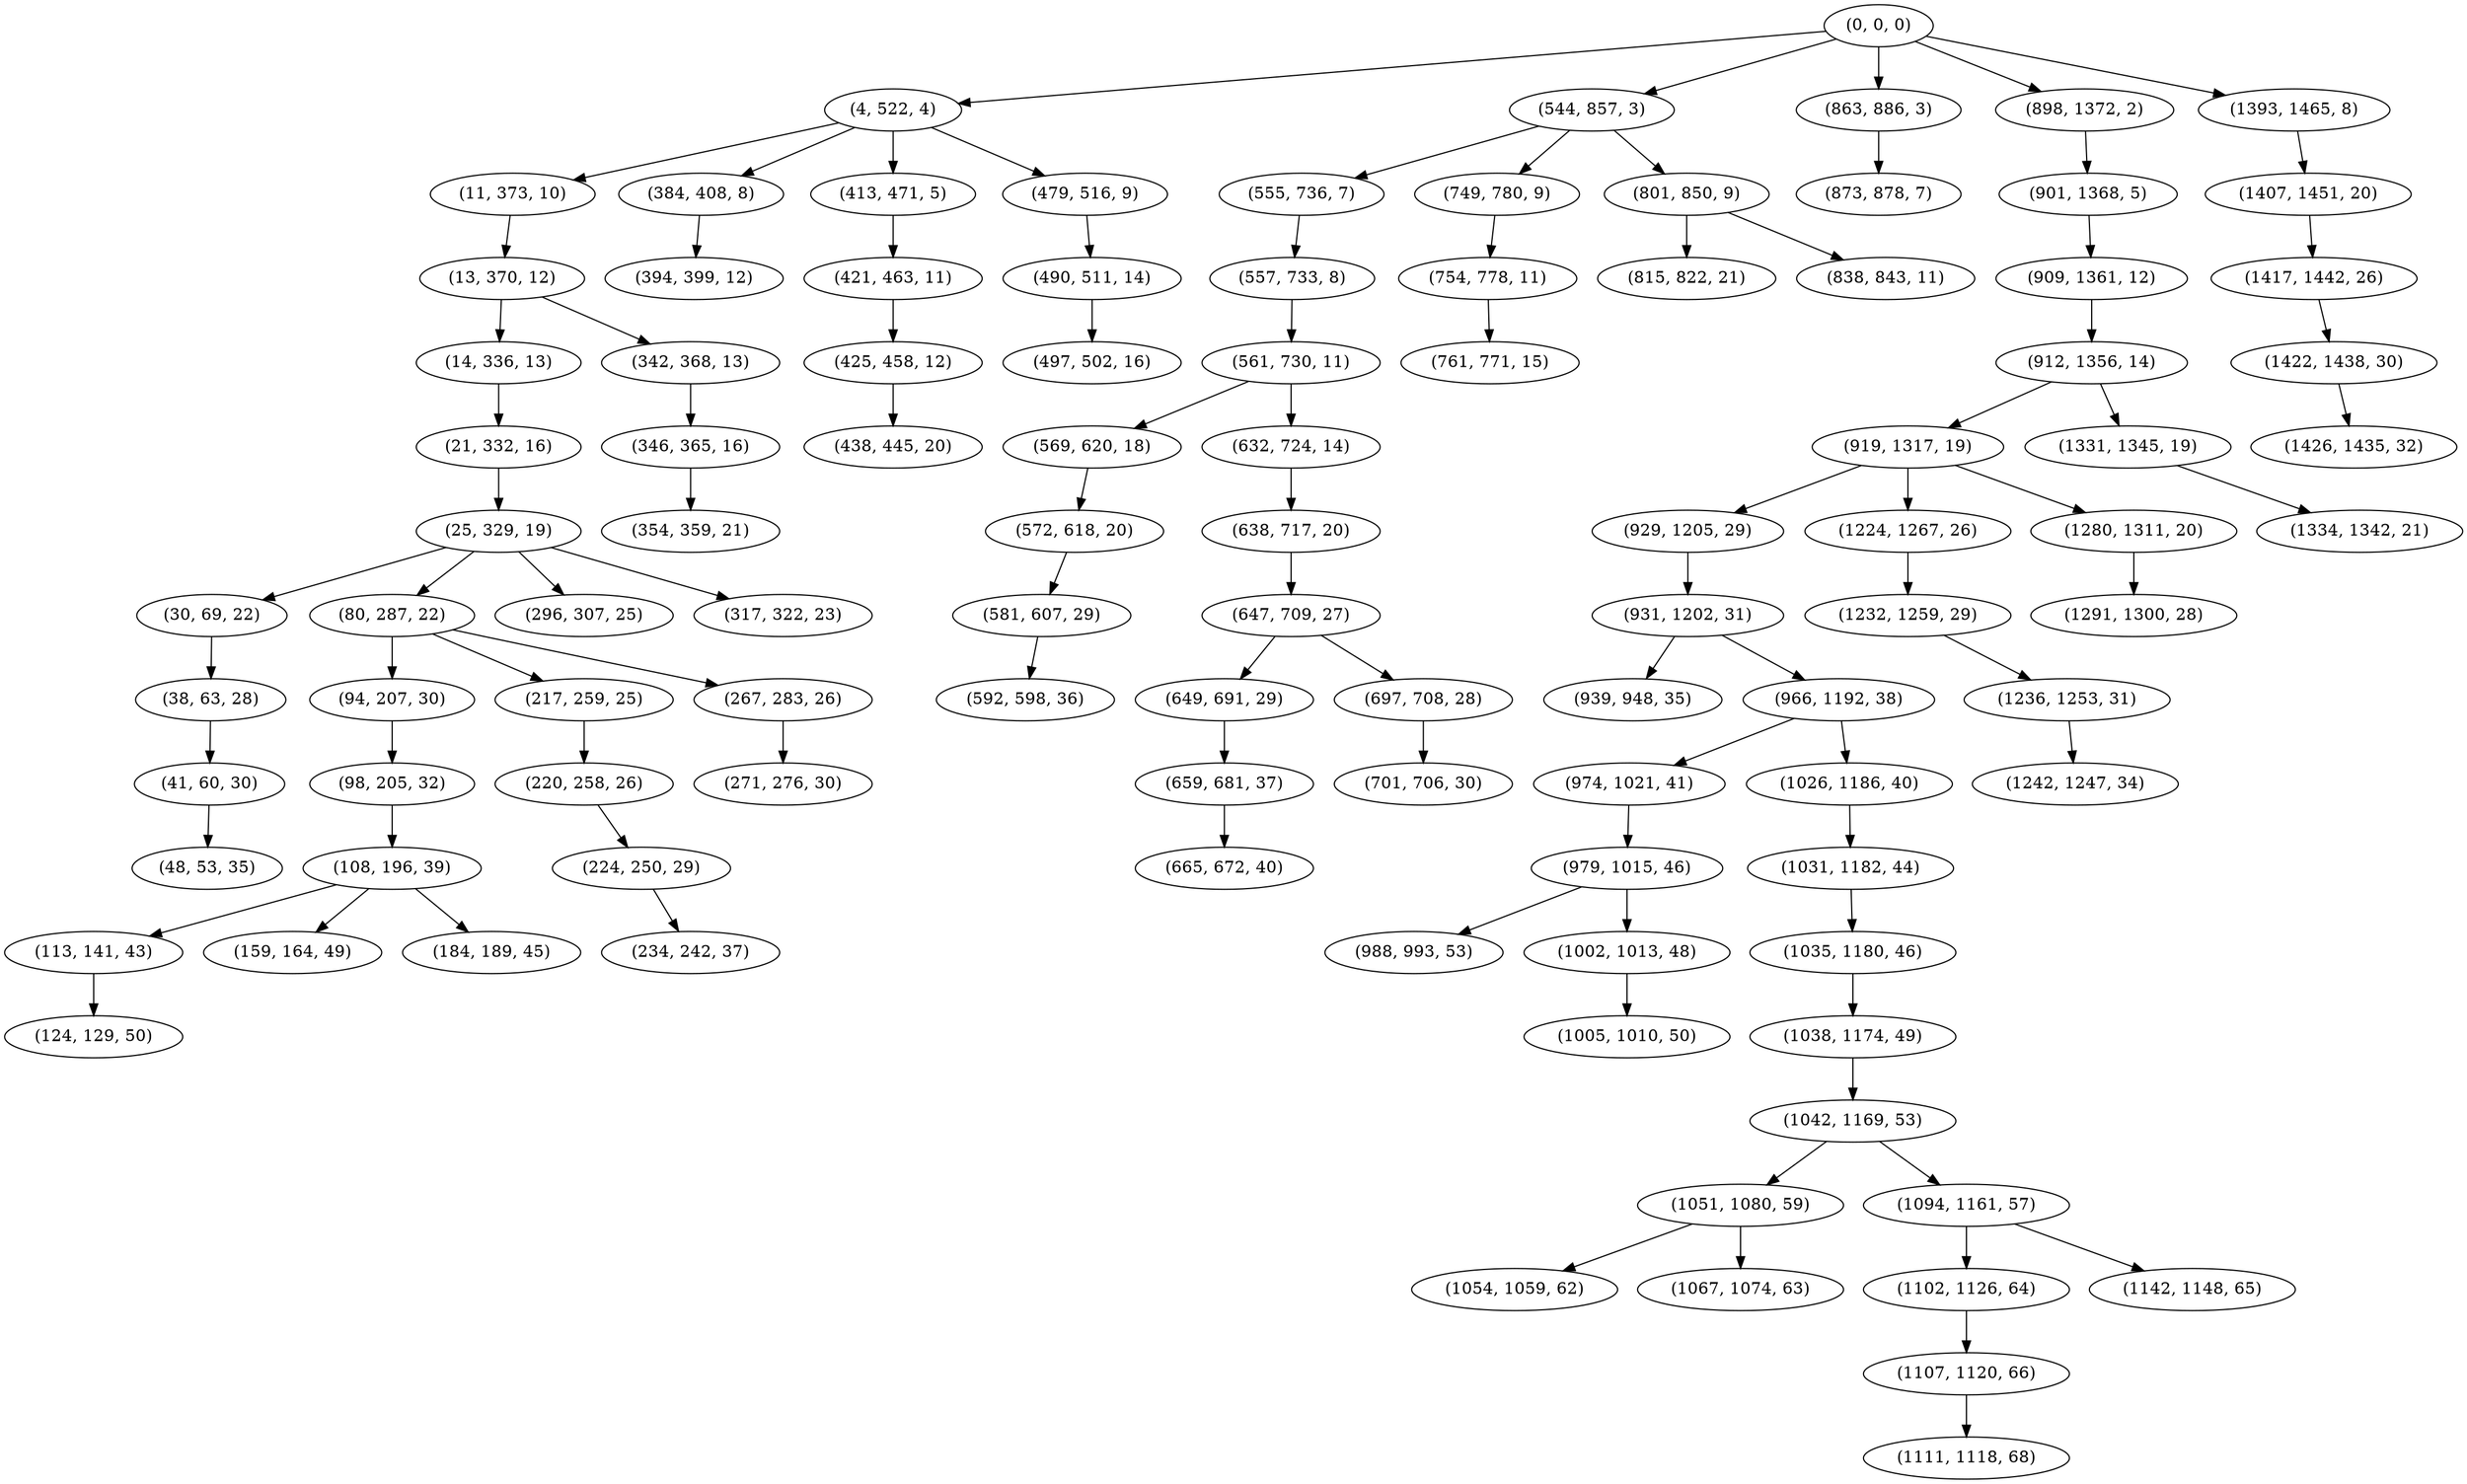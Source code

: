 digraph tree {
    "(0, 0, 0)";
    "(4, 522, 4)";
    "(11, 373, 10)";
    "(13, 370, 12)";
    "(14, 336, 13)";
    "(21, 332, 16)";
    "(25, 329, 19)";
    "(30, 69, 22)";
    "(38, 63, 28)";
    "(41, 60, 30)";
    "(48, 53, 35)";
    "(80, 287, 22)";
    "(94, 207, 30)";
    "(98, 205, 32)";
    "(108, 196, 39)";
    "(113, 141, 43)";
    "(124, 129, 50)";
    "(159, 164, 49)";
    "(184, 189, 45)";
    "(217, 259, 25)";
    "(220, 258, 26)";
    "(224, 250, 29)";
    "(234, 242, 37)";
    "(267, 283, 26)";
    "(271, 276, 30)";
    "(296, 307, 25)";
    "(317, 322, 23)";
    "(342, 368, 13)";
    "(346, 365, 16)";
    "(354, 359, 21)";
    "(384, 408, 8)";
    "(394, 399, 12)";
    "(413, 471, 5)";
    "(421, 463, 11)";
    "(425, 458, 12)";
    "(438, 445, 20)";
    "(479, 516, 9)";
    "(490, 511, 14)";
    "(497, 502, 16)";
    "(544, 857, 3)";
    "(555, 736, 7)";
    "(557, 733, 8)";
    "(561, 730, 11)";
    "(569, 620, 18)";
    "(572, 618, 20)";
    "(581, 607, 29)";
    "(592, 598, 36)";
    "(632, 724, 14)";
    "(638, 717, 20)";
    "(647, 709, 27)";
    "(649, 691, 29)";
    "(659, 681, 37)";
    "(665, 672, 40)";
    "(697, 708, 28)";
    "(701, 706, 30)";
    "(749, 780, 9)";
    "(754, 778, 11)";
    "(761, 771, 15)";
    "(801, 850, 9)";
    "(815, 822, 21)";
    "(838, 843, 11)";
    "(863, 886, 3)";
    "(873, 878, 7)";
    "(898, 1372, 2)";
    "(901, 1368, 5)";
    "(909, 1361, 12)";
    "(912, 1356, 14)";
    "(919, 1317, 19)";
    "(929, 1205, 29)";
    "(931, 1202, 31)";
    "(939, 948, 35)";
    "(966, 1192, 38)";
    "(974, 1021, 41)";
    "(979, 1015, 46)";
    "(988, 993, 53)";
    "(1002, 1013, 48)";
    "(1005, 1010, 50)";
    "(1026, 1186, 40)";
    "(1031, 1182, 44)";
    "(1035, 1180, 46)";
    "(1038, 1174, 49)";
    "(1042, 1169, 53)";
    "(1051, 1080, 59)";
    "(1054, 1059, 62)";
    "(1067, 1074, 63)";
    "(1094, 1161, 57)";
    "(1102, 1126, 64)";
    "(1107, 1120, 66)";
    "(1111, 1118, 68)";
    "(1142, 1148, 65)";
    "(1224, 1267, 26)";
    "(1232, 1259, 29)";
    "(1236, 1253, 31)";
    "(1242, 1247, 34)";
    "(1280, 1311, 20)";
    "(1291, 1300, 28)";
    "(1331, 1345, 19)";
    "(1334, 1342, 21)";
    "(1393, 1465, 8)";
    "(1407, 1451, 20)";
    "(1417, 1442, 26)";
    "(1422, 1438, 30)";
    "(1426, 1435, 32)";
    "(0, 0, 0)" -> "(4, 522, 4)";
    "(0, 0, 0)" -> "(544, 857, 3)";
    "(0, 0, 0)" -> "(863, 886, 3)";
    "(0, 0, 0)" -> "(898, 1372, 2)";
    "(0, 0, 0)" -> "(1393, 1465, 8)";
    "(4, 522, 4)" -> "(11, 373, 10)";
    "(4, 522, 4)" -> "(384, 408, 8)";
    "(4, 522, 4)" -> "(413, 471, 5)";
    "(4, 522, 4)" -> "(479, 516, 9)";
    "(11, 373, 10)" -> "(13, 370, 12)";
    "(13, 370, 12)" -> "(14, 336, 13)";
    "(13, 370, 12)" -> "(342, 368, 13)";
    "(14, 336, 13)" -> "(21, 332, 16)";
    "(21, 332, 16)" -> "(25, 329, 19)";
    "(25, 329, 19)" -> "(30, 69, 22)";
    "(25, 329, 19)" -> "(80, 287, 22)";
    "(25, 329, 19)" -> "(296, 307, 25)";
    "(25, 329, 19)" -> "(317, 322, 23)";
    "(30, 69, 22)" -> "(38, 63, 28)";
    "(38, 63, 28)" -> "(41, 60, 30)";
    "(41, 60, 30)" -> "(48, 53, 35)";
    "(80, 287, 22)" -> "(94, 207, 30)";
    "(80, 287, 22)" -> "(217, 259, 25)";
    "(80, 287, 22)" -> "(267, 283, 26)";
    "(94, 207, 30)" -> "(98, 205, 32)";
    "(98, 205, 32)" -> "(108, 196, 39)";
    "(108, 196, 39)" -> "(113, 141, 43)";
    "(108, 196, 39)" -> "(159, 164, 49)";
    "(108, 196, 39)" -> "(184, 189, 45)";
    "(113, 141, 43)" -> "(124, 129, 50)";
    "(217, 259, 25)" -> "(220, 258, 26)";
    "(220, 258, 26)" -> "(224, 250, 29)";
    "(224, 250, 29)" -> "(234, 242, 37)";
    "(267, 283, 26)" -> "(271, 276, 30)";
    "(342, 368, 13)" -> "(346, 365, 16)";
    "(346, 365, 16)" -> "(354, 359, 21)";
    "(384, 408, 8)" -> "(394, 399, 12)";
    "(413, 471, 5)" -> "(421, 463, 11)";
    "(421, 463, 11)" -> "(425, 458, 12)";
    "(425, 458, 12)" -> "(438, 445, 20)";
    "(479, 516, 9)" -> "(490, 511, 14)";
    "(490, 511, 14)" -> "(497, 502, 16)";
    "(544, 857, 3)" -> "(555, 736, 7)";
    "(544, 857, 3)" -> "(749, 780, 9)";
    "(544, 857, 3)" -> "(801, 850, 9)";
    "(555, 736, 7)" -> "(557, 733, 8)";
    "(557, 733, 8)" -> "(561, 730, 11)";
    "(561, 730, 11)" -> "(569, 620, 18)";
    "(561, 730, 11)" -> "(632, 724, 14)";
    "(569, 620, 18)" -> "(572, 618, 20)";
    "(572, 618, 20)" -> "(581, 607, 29)";
    "(581, 607, 29)" -> "(592, 598, 36)";
    "(632, 724, 14)" -> "(638, 717, 20)";
    "(638, 717, 20)" -> "(647, 709, 27)";
    "(647, 709, 27)" -> "(649, 691, 29)";
    "(647, 709, 27)" -> "(697, 708, 28)";
    "(649, 691, 29)" -> "(659, 681, 37)";
    "(659, 681, 37)" -> "(665, 672, 40)";
    "(697, 708, 28)" -> "(701, 706, 30)";
    "(749, 780, 9)" -> "(754, 778, 11)";
    "(754, 778, 11)" -> "(761, 771, 15)";
    "(801, 850, 9)" -> "(815, 822, 21)";
    "(801, 850, 9)" -> "(838, 843, 11)";
    "(863, 886, 3)" -> "(873, 878, 7)";
    "(898, 1372, 2)" -> "(901, 1368, 5)";
    "(901, 1368, 5)" -> "(909, 1361, 12)";
    "(909, 1361, 12)" -> "(912, 1356, 14)";
    "(912, 1356, 14)" -> "(919, 1317, 19)";
    "(912, 1356, 14)" -> "(1331, 1345, 19)";
    "(919, 1317, 19)" -> "(929, 1205, 29)";
    "(919, 1317, 19)" -> "(1224, 1267, 26)";
    "(919, 1317, 19)" -> "(1280, 1311, 20)";
    "(929, 1205, 29)" -> "(931, 1202, 31)";
    "(931, 1202, 31)" -> "(939, 948, 35)";
    "(931, 1202, 31)" -> "(966, 1192, 38)";
    "(966, 1192, 38)" -> "(974, 1021, 41)";
    "(966, 1192, 38)" -> "(1026, 1186, 40)";
    "(974, 1021, 41)" -> "(979, 1015, 46)";
    "(979, 1015, 46)" -> "(988, 993, 53)";
    "(979, 1015, 46)" -> "(1002, 1013, 48)";
    "(1002, 1013, 48)" -> "(1005, 1010, 50)";
    "(1026, 1186, 40)" -> "(1031, 1182, 44)";
    "(1031, 1182, 44)" -> "(1035, 1180, 46)";
    "(1035, 1180, 46)" -> "(1038, 1174, 49)";
    "(1038, 1174, 49)" -> "(1042, 1169, 53)";
    "(1042, 1169, 53)" -> "(1051, 1080, 59)";
    "(1042, 1169, 53)" -> "(1094, 1161, 57)";
    "(1051, 1080, 59)" -> "(1054, 1059, 62)";
    "(1051, 1080, 59)" -> "(1067, 1074, 63)";
    "(1094, 1161, 57)" -> "(1102, 1126, 64)";
    "(1094, 1161, 57)" -> "(1142, 1148, 65)";
    "(1102, 1126, 64)" -> "(1107, 1120, 66)";
    "(1107, 1120, 66)" -> "(1111, 1118, 68)";
    "(1224, 1267, 26)" -> "(1232, 1259, 29)";
    "(1232, 1259, 29)" -> "(1236, 1253, 31)";
    "(1236, 1253, 31)" -> "(1242, 1247, 34)";
    "(1280, 1311, 20)" -> "(1291, 1300, 28)";
    "(1331, 1345, 19)" -> "(1334, 1342, 21)";
    "(1393, 1465, 8)" -> "(1407, 1451, 20)";
    "(1407, 1451, 20)" -> "(1417, 1442, 26)";
    "(1417, 1442, 26)" -> "(1422, 1438, 30)";
    "(1422, 1438, 30)" -> "(1426, 1435, 32)";
}
